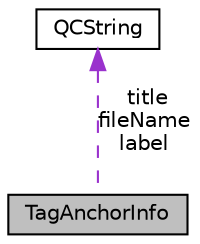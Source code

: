 digraph "TagAnchorInfo"
{
 // INTERACTIVE_SVG=YES
 // LATEX_PDF_SIZE
  edge [fontname="Helvetica",fontsize="10",labelfontname="Helvetica",labelfontsize="10"];
  node [fontname="Helvetica",fontsize="10",shape=record];
  Node1 [label="TagAnchorInfo",height=0.2,width=0.4,color="black", fillcolor="grey75", style="filled", fontcolor="black",tooltip="Information about an linkable anchor"];
  Node2 -> Node1 [dir="back",color="darkorchid3",fontsize="10",style="dashed",label=" title\nfileName\nlabel" ,fontname="Helvetica"];
  Node2 [label="QCString",height=0.2,width=0.4,color="black", fillcolor="white", style="filled",URL="$d9/d45/class_q_c_string.html",tooltip="This is an alternative implementation of QCString."];
}
